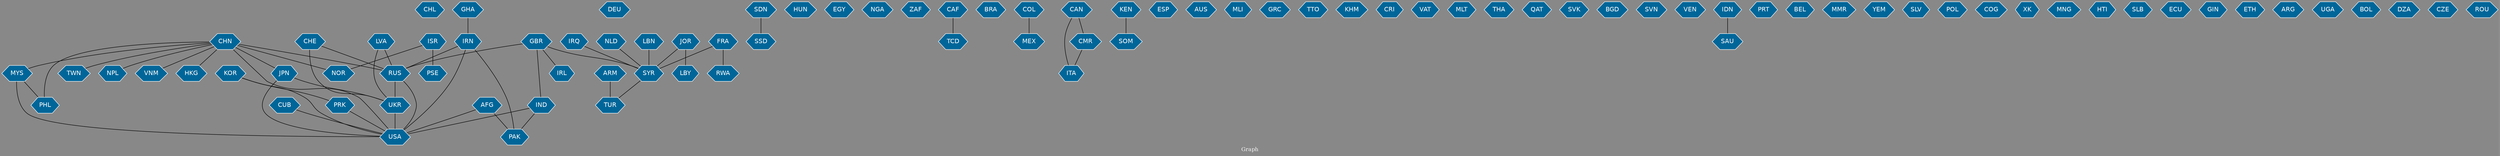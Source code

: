 // Countries together in item graph
graph {
	graph [bgcolor="#888888" fontcolor=white fontsize=12 label="Graph" outputorder=edgesfirst overlap=prism]
	node [color=white fillcolor="#006699" fontcolor=white fontname=Helvetica shape=hexagon style=filled]
	edge [arrowhead=open color=black fontcolor=white fontname=Courier fontsize=12]
		CHL [label=CHL]
		UKR [label=UKR]
		DEU [label=DEU]
		RUS [label=RUS]
		SSD [label=SSD]
		SDN [label=SDN]
		HUN [label=HUN]
		PAK [label=PAK]
		AFG [label=AFG]
		LBY [label=LBY]
		JOR [label=JOR]
		USA [label=USA]
		ISR [label=ISR]
		EGY [label=EGY]
		IND [label=IND]
		CHN [label=CHN]
		NGA [label=NGA]
		IRQ [label=IRQ]
		GBR [label=GBR]
		ZAF [label=ZAF]
		CAF [label=CAF]
		MYS [label=MYS]
		HKG [label=HKG]
		JPN [label=JPN]
		SYR [label=SYR]
		TUR [label=TUR]
		KOR [label=KOR]
		BRA [label=BRA]
		PSE [label=PSE]
		MEX [label=MEX]
		FRA [label=FRA]
		CAN [label=CAN]
		SOM [label=SOM]
		IRN [label=IRN]
		CHE [label=CHE]
		ARM [label=ARM]
		ESP [label=ESP]
		ITA [label=ITA]
		AUS [label=AUS]
		RWA [label=RWA]
		PHL [label=PHL]
		TWN [label=TWN]
		MLI [label=MLI]
		NOR [label=NOR]
		GRC [label=GRC]
		NPL [label=NPL]
		TTO [label=TTO]
		COL [label=COL]
		KHM [label=KHM]
		TCD [label=TCD]
		CRI [label=CRI]
		IRL [label=IRL]
		VAT [label=VAT]
		LVA [label=LVA]
		MLT [label=MLT]
		KEN [label=KEN]
		PRK [label=PRK]
		THA [label=THA]
		QAT [label=QAT]
		SVK [label=SVK]
		BGD [label=BGD]
		SVN [label=SVN]
		VEN [label=VEN]
		SAU [label=SAU]
		CMR [label=CMR]
		PRT [label=PRT]
		NLD [label=NLD]
		BEL [label=BEL]
		MMR [label=MMR]
		CUB [label=CUB]
		IDN [label=IDN]
		YEM [label=YEM]
		SLV [label=SLV]
		POL [label=POL]
		COG [label=COG]
		XK [label=XK]
		MNG [label=MNG]
		HTI [label=HTI]
		VNM [label=VNM]
		SLB [label=SLB]
		ECU [label=ECU]
		GIN [label=GIN]
		GHA [label=GHA]
		ETH [label=ETH]
		ARG [label=ARG]
		UGA [label=UGA]
		LBN [label=LBN]
		BOL [label=BOL]
		DZA [label=DZA]
		CZE [label=CZE]
		ROU [label=ROU]
			LVA -- UKR [weight=1]
			IRN -- RUS [weight=2]
			COL -- MEX [weight=4]
			KOR -- PRK [weight=1]
			ISR -- PSE [weight=17]
			SYR -- TUR [weight=1]
			JPN -- USA [weight=6]
			KOR -- USA [weight=2]
			CHN -- USA [weight=4]
			CHE -- RUS [weight=1]
			CHN -- NPL [weight=2]
			CHN -- PHL [weight=4]
			CAF -- TCD [weight=1]
			LVA -- RUS [weight=1]
			GHA -- IRN [weight=1]
			IND -- USA [weight=2]
			MYS -- USA [weight=5]
			ARM -- TUR [weight=2]
			CHN -- TWN [weight=1]
			SDN -- SSD [weight=9]
			JOR -- LBY [weight=1]
			NLD -- SYR [weight=2]
			IND -- PAK [weight=1]
			FRA -- SYR [weight=2]
			CAN -- ITA [weight=1]
			GBR -- IND [weight=1]
			CHN -- JPN [weight=8]
			CHN -- RUS [weight=1]
			JPN -- UKR [weight=1]
			RUS -- USA [weight=8]
			CHE -- UKR [weight=2]
			LBN -- SYR [weight=2]
			UKR -- USA [weight=3]
			RUS -- UKR [weight=77]
			CHN -- VNM [weight=1]
			ISR -- NOR [weight=1]
			IRQ -- SYR [weight=1]
			IRN -- USA [weight=7]
			CUB -- USA [weight=1]
			JOR -- SYR [weight=5]
			CHN -- MYS [weight=2]
			GBR -- RUS [weight=1]
			KEN -- SOM [weight=2]
			CHN -- NOR [weight=1]
			MYS -- PHL [weight=2]
			CAN -- CMR [weight=1]
			FRA -- RWA [weight=6]
			PRK -- USA [weight=2]
			IRN -- PAK [weight=1]
			AFG -- PAK [weight=1]
			GBR -- IRL [weight=1]
			IDN -- SAU [weight=1]
			CMR -- ITA [weight=1]
			GBR -- SYR [weight=1]
			AFG -- USA [weight=3]
			CHN -- HKG [weight=4]
}